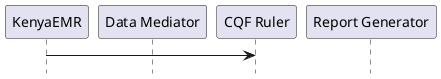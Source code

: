 @startuml
skinparam svgDimensionStyle false
hide footbox
participant "KenyaEMR" as EMR
participant "Data Mediator" as Data
participant "CQF Ruler" as CQL
participant "Report Generator" as Report 

EMR -> CQL

@enduml
